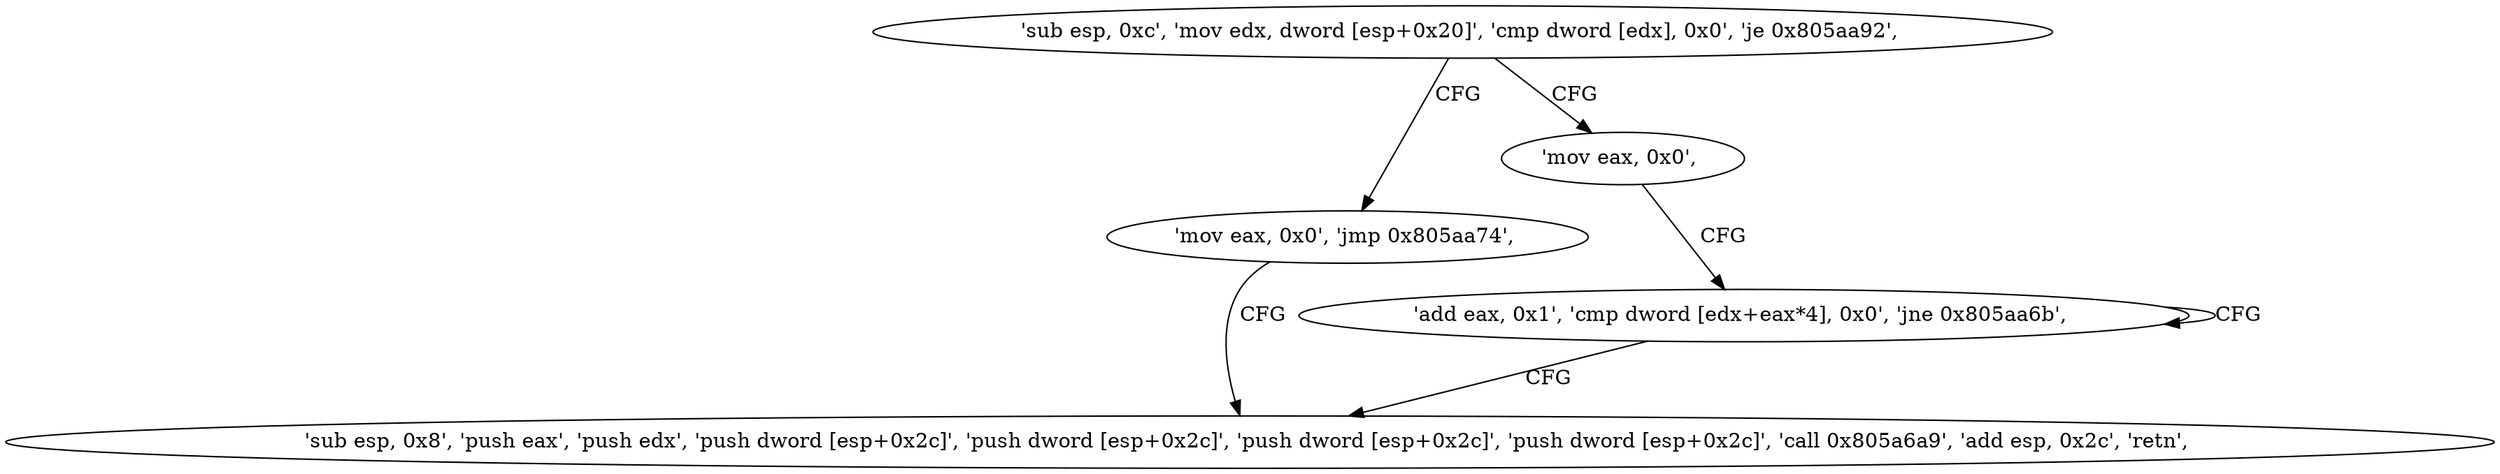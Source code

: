 digraph "func" {
"134589018" [label = "'sub esp, 0xc', 'mov edx, dword [esp+0x20]', 'cmp dword [edx], 0x0', 'je 0x805aa92', " ]
"134589074" [label = "'mov eax, 0x0', 'jmp 0x805aa74', " ]
"134589030" [label = "'mov eax, 0x0', " ]
"134589044" [label = "'sub esp, 0x8', 'push eax', 'push edx', 'push dword [esp+0x2c]', 'push dword [esp+0x2c]', 'push dword [esp+0x2c]', 'push dword [esp+0x2c]', 'call 0x805a6a9', 'add esp, 0x2c', 'retn', " ]
"134589035" [label = "'add eax, 0x1', 'cmp dword [edx+eax*4], 0x0', 'jne 0x805aa6b', " ]
"134589018" -> "134589074" [ label = "CFG" ]
"134589018" -> "134589030" [ label = "CFG" ]
"134589074" -> "134589044" [ label = "CFG" ]
"134589030" -> "134589035" [ label = "CFG" ]
"134589035" -> "134589035" [ label = "CFG" ]
"134589035" -> "134589044" [ label = "CFG" ]
}
